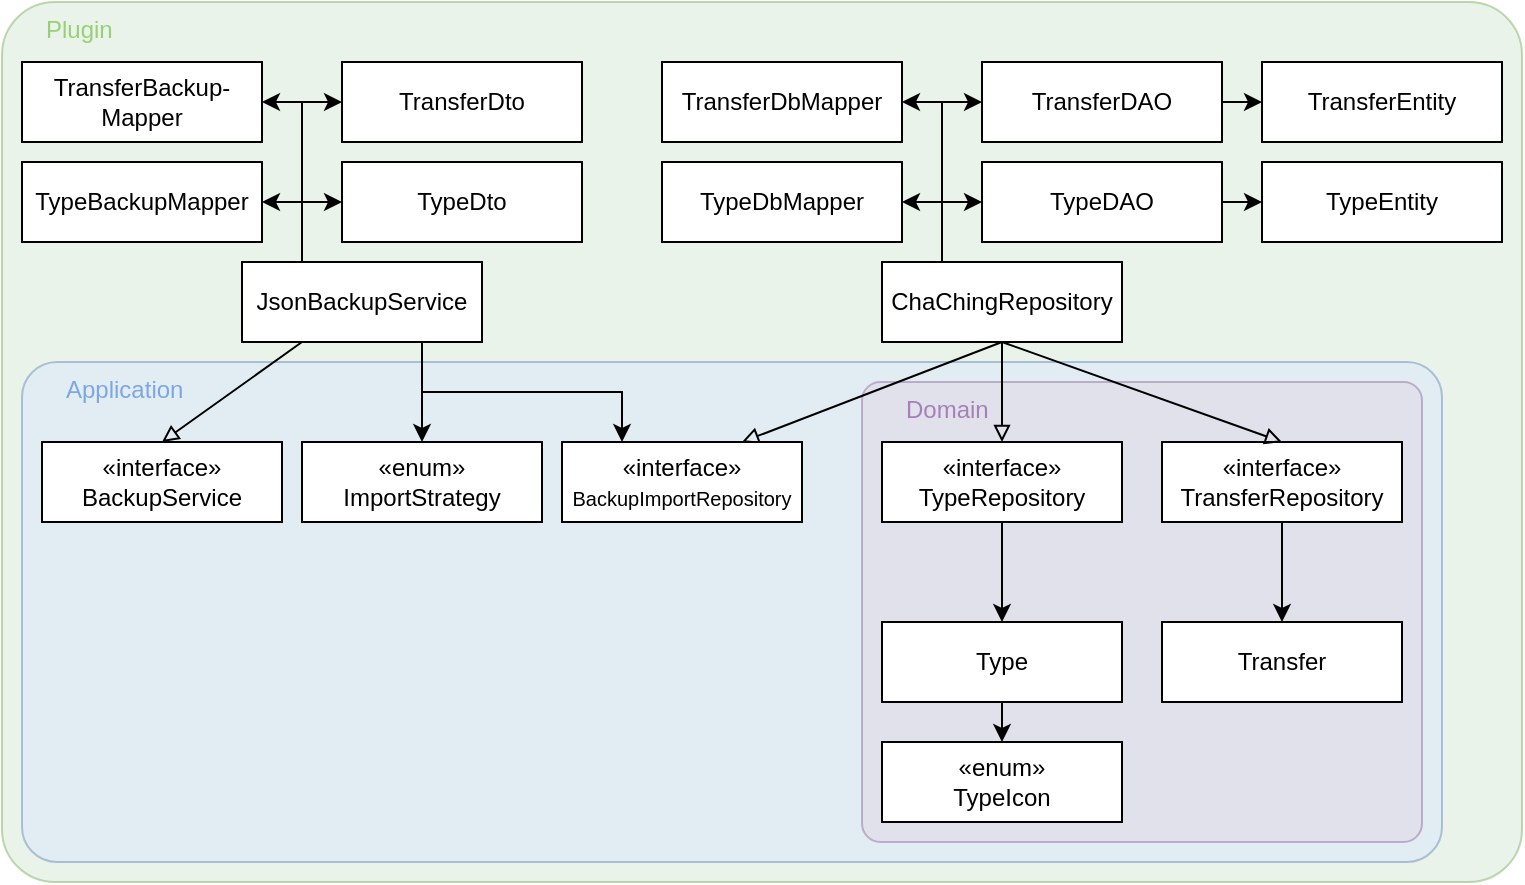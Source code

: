 <mxfile version="27.1.6">
  <diagram name="Page-1" id="M-Ojg86SOPLshwDXzzaj">
    <mxGraphModel dx="828" dy="860" grid="1" gridSize="10" guides="1" tooltips="1" connect="1" arrows="1" fold="1" page="1" pageScale="1" pageWidth="850" pageHeight="1100" math="0" shadow="0">
      <root>
        <mxCell id="0" />
        <mxCell id="1" parent="0" />
        <mxCell id="g30gicR2P6DNS6eSlVAu-12" value="Plugin" style="rounded=1;whiteSpace=wrap;html=1;fillColor=#d5e8d4;strokeColor=#82b366;align=left;verticalAlign=top;horizontal=1;spacingTop=0;spacingLeft=20;fillStyle=auto;opacity=50;arcSize=6;fontColor=#97D077;" parent="1" vertex="1">
          <mxGeometry x="870" y="20" width="760" height="440" as="geometry" />
        </mxCell>
        <mxCell id="g30gicR2P6DNS6eSlVAu-11" value="Application" style="rounded=1;whiteSpace=wrap;html=1;fillColor=#dae8fc;strokeColor=#6c8ebf;align=left;verticalAlign=top;horizontal=1;spacingTop=0;spacingLeft=20;fillStyle=auto;opacity=50;arcSize=7;fontColor=#7EA6E0;" parent="1" vertex="1">
          <mxGeometry x="880" y="200" width="710" height="250" as="geometry" />
        </mxCell>
        <mxCell id="g30gicR2P6DNS6eSlVAu-1" value="&lt;div align=&quot;left&quot;&gt;Domain&lt;/div&gt;" style="rounded=1;whiteSpace=wrap;html=1;fillColor=#e1d5e7;strokeColor=#9673a6;align=left;verticalAlign=top;horizontal=1;spacingTop=0;spacingLeft=20;fillStyle=auto;gradientColor=none;opacity=50;arcSize=4;fontColor=#A680B8;" parent="1" vertex="1">
          <mxGeometry x="1300" y="210" width="280" height="230" as="geometry" />
        </mxCell>
        <mxCell id="g30gicR2P6DNS6eSlVAu-2" value="&lt;div&gt;&lt;font&gt;&lt;span&gt;«enum»&lt;/span&gt;&lt;/font&gt;&lt;/div&gt;&lt;div&gt;&lt;font&gt;&lt;span&gt;TypeIcon&lt;/span&gt;&lt;/font&gt;&lt;/div&gt;" style="rounded=0;whiteSpace=wrap;html=1;fontColor=#000000;fontSize=12;" parent="1" vertex="1">
          <mxGeometry x="1310" y="390" width="120" height="40" as="geometry" />
        </mxCell>
        <mxCell id="g30gicR2P6DNS6eSlVAu-9" style="edgeStyle=orthogonalEdgeStyle;rounded=0;orthogonalLoop=1;jettySize=auto;html=1;exitX=0.5;exitY=1;exitDx=0;exitDy=0;entryX=0.5;entryY=0;entryDx=0;entryDy=0;" parent="1" source="g30gicR2P6DNS6eSlVAu-3" target="g30gicR2P6DNS6eSlVAu-2" edge="1">
          <mxGeometry relative="1" as="geometry" />
        </mxCell>
        <mxCell id="g30gicR2P6DNS6eSlVAu-3" value="Type" style="rounded=0;whiteSpace=wrap;html=1;fontColor=#000000;fontSize=12;" parent="1" vertex="1">
          <mxGeometry x="1310" y="330" width="120" height="40" as="geometry" />
        </mxCell>
        <mxCell id="g30gicR2P6DNS6eSlVAu-4" value="Transfer" style="rounded=0;whiteSpace=wrap;html=1;fontColor=#000000;fontSize=12;" parent="1" vertex="1">
          <mxGeometry x="1450" y="330" width="120" height="40" as="geometry" />
        </mxCell>
        <mxCell id="g30gicR2P6DNS6eSlVAu-7" style="edgeStyle=orthogonalEdgeStyle;rounded=0;orthogonalLoop=1;jettySize=auto;html=1;exitX=0.5;exitY=1;exitDx=0;exitDy=0;entryX=0.5;entryY=0;entryDx=0;entryDy=0;" parent="1" source="g30gicR2P6DNS6eSlVAu-5" target="g30gicR2P6DNS6eSlVAu-3" edge="1">
          <mxGeometry relative="1" as="geometry" />
        </mxCell>
        <mxCell id="g30gicR2P6DNS6eSlVAu-5" value="&lt;div&gt;&lt;font&gt;&lt;span&gt;«interface»&lt;/span&gt;&lt;/font&gt;&lt;/div&gt;&lt;div&gt;&lt;font&gt;&lt;span&gt;TypeRepository&lt;/span&gt;&lt;/font&gt;&lt;/div&gt;" style="rounded=0;whiteSpace=wrap;html=1;fontColor=#000000;fontSize=12;" parent="1" vertex="1">
          <mxGeometry x="1310" y="240" width="120" height="40" as="geometry" />
        </mxCell>
        <mxCell id="g30gicR2P6DNS6eSlVAu-8" style="edgeStyle=orthogonalEdgeStyle;rounded=0;orthogonalLoop=1;jettySize=auto;html=1;exitX=0.5;exitY=1;exitDx=0;exitDy=0;entryX=0.5;entryY=0;entryDx=0;entryDy=0;" parent="1" source="g30gicR2P6DNS6eSlVAu-6" target="g30gicR2P6DNS6eSlVAu-4" edge="1">
          <mxGeometry relative="1" as="geometry" />
        </mxCell>
        <mxCell id="g30gicR2P6DNS6eSlVAu-6" value="&lt;div&gt;&lt;font&gt;&lt;span&gt;«interface»&lt;/span&gt;&lt;/font&gt;&lt;/div&gt;&lt;div&gt;&lt;font&gt;&lt;span&gt;TransferRepository&lt;/span&gt;&lt;/font&gt;&lt;/div&gt;" style="rounded=0;whiteSpace=wrap;html=1;fontColor=#000000;fontSize=12;" parent="1" vertex="1">
          <mxGeometry x="1450" y="240" width="120" height="40" as="geometry" />
        </mxCell>
        <mxCell id="g30gicR2P6DNS6eSlVAu-14" style="rounded=0;orthogonalLoop=1;jettySize=auto;html=1;exitX=0.5;exitY=1;exitDx=0;exitDy=0;entryX=0.5;entryY=0;entryDx=0;entryDy=0;endArrow=block;endFill=0;" parent="1" source="g30gicR2P6DNS6eSlVAu-13" target="g30gicR2P6DNS6eSlVAu-6" edge="1">
          <mxGeometry relative="1" as="geometry" />
        </mxCell>
        <mxCell id="g30gicR2P6DNS6eSlVAu-15" style="rounded=0;orthogonalLoop=1;jettySize=auto;html=1;exitX=0.5;exitY=1;exitDx=0;exitDy=0;entryX=0.5;entryY=0;entryDx=0;entryDy=0;endArrow=block;endFill=0;" parent="1" source="g30gicR2P6DNS6eSlVAu-13" target="g30gicR2P6DNS6eSlVAu-5" edge="1">
          <mxGeometry relative="1" as="geometry" />
        </mxCell>
        <mxCell id="g30gicR2P6DNS6eSlVAu-23" style="edgeStyle=orthogonalEdgeStyle;rounded=0;orthogonalLoop=1;jettySize=auto;html=1;exitX=0.25;exitY=0;exitDx=0;exitDy=0;entryX=0;entryY=0.5;entryDx=0;entryDy=0;" parent="1" source="g30gicR2P6DNS6eSlVAu-13" target="g30gicR2P6DNS6eSlVAu-19" edge="1">
          <mxGeometry relative="1" as="geometry">
            <Array as="points">
              <mxPoint x="1340" y="120" />
            </Array>
          </mxGeometry>
        </mxCell>
        <mxCell id="g30gicR2P6DNS6eSlVAu-24" style="edgeStyle=orthogonalEdgeStyle;rounded=0;orthogonalLoop=1;jettySize=auto;html=1;exitX=0.25;exitY=0;exitDx=0;exitDy=0;entryX=0;entryY=0.5;entryDx=0;entryDy=0;" parent="1" source="g30gicR2P6DNS6eSlVAu-13" target="g30gicR2P6DNS6eSlVAu-18" edge="1">
          <mxGeometry relative="1" as="geometry" />
        </mxCell>
        <mxCell id="g30gicR2P6DNS6eSlVAu-29" style="edgeStyle=orthogonalEdgeStyle;rounded=0;orthogonalLoop=1;jettySize=auto;html=1;exitX=0.25;exitY=0;exitDx=0;exitDy=0;entryX=1;entryY=0.5;entryDx=0;entryDy=0;" parent="1" source="g30gicR2P6DNS6eSlVAu-13" target="g30gicR2P6DNS6eSlVAu-28" edge="1">
          <mxGeometry relative="1" as="geometry">
            <Array as="points">
              <mxPoint x="1340" y="120" />
            </Array>
          </mxGeometry>
        </mxCell>
        <mxCell id="g30gicR2P6DNS6eSlVAu-30" style="edgeStyle=orthogonalEdgeStyle;rounded=0;orthogonalLoop=1;jettySize=auto;html=1;exitX=0.25;exitY=0;exitDx=0;exitDy=0;entryX=1;entryY=0.5;entryDx=0;entryDy=0;" parent="1" source="g30gicR2P6DNS6eSlVAu-13" target="g30gicR2P6DNS6eSlVAu-27" edge="1">
          <mxGeometry relative="1" as="geometry" />
        </mxCell>
        <mxCell id="HEgN47zH6W-jcIsqzY-4-13" style="rounded=0;orthogonalLoop=1;jettySize=auto;html=1;exitX=0.5;exitY=1;exitDx=0;exitDy=0;entryX=0.75;entryY=0;entryDx=0;entryDy=0;endArrow=block;endFill=0;" edge="1" parent="1" source="g30gicR2P6DNS6eSlVAu-13" target="HEgN47zH6W-jcIsqzY-4-12">
          <mxGeometry relative="1" as="geometry" />
        </mxCell>
        <mxCell id="g30gicR2P6DNS6eSlVAu-13" value="ChaChingRepository" style="rounded=0;whiteSpace=wrap;html=1;fontColor=#000000;fontSize=12;" parent="1" vertex="1">
          <mxGeometry x="1310" y="150" width="120" height="40" as="geometry" />
        </mxCell>
        <mxCell id="g30gicR2P6DNS6eSlVAu-16" value="TypeEntity" style="rounded=0;whiteSpace=wrap;html=1;fontColor=#000000;fontSize=12;" parent="1" vertex="1">
          <mxGeometry x="1500" y="100" width="120" height="40" as="geometry" />
        </mxCell>
        <mxCell id="g30gicR2P6DNS6eSlVAu-17" value="TransferEntity" style="rounded=0;whiteSpace=wrap;html=1;fontColor=#000000;fontSize=12;" parent="1" vertex="1">
          <mxGeometry x="1500" y="50" width="120" height="40" as="geometry" />
        </mxCell>
        <mxCell id="g30gicR2P6DNS6eSlVAu-21" style="edgeStyle=orthogonalEdgeStyle;rounded=0;orthogonalLoop=1;jettySize=auto;html=1;exitX=1;exitY=0.5;exitDx=0;exitDy=0;entryX=0;entryY=0.5;entryDx=0;entryDy=0;" parent="1" source="g30gicR2P6DNS6eSlVAu-18" target="g30gicR2P6DNS6eSlVAu-17" edge="1">
          <mxGeometry relative="1" as="geometry" />
        </mxCell>
        <mxCell id="g30gicR2P6DNS6eSlVAu-18" value="TransferDAO" style="rounded=0;whiteSpace=wrap;html=1;fontColor=#000000;fontSize=12;" parent="1" vertex="1">
          <mxGeometry x="1360" y="50" width="120" height="40" as="geometry" />
        </mxCell>
        <mxCell id="g30gicR2P6DNS6eSlVAu-22" style="edgeStyle=orthogonalEdgeStyle;rounded=0;orthogonalLoop=1;jettySize=auto;html=1;exitX=1;exitY=0.5;exitDx=0;exitDy=0;entryX=0;entryY=0.5;entryDx=0;entryDy=0;" parent="1" source="g30gicR2P6DNS6eSlVAu-19" target="g30gicR2P6DNS6eSlVAu-16" edge="1">
          <mxGeometry relative="1" as="geometry" />
        </mxCell>
        <mxCell id="g30gicR2P6DNS6eSlVAu-19" value="TypeDAO" style="rounded=0;whiteSpace=wrap;html=1;fontColor=#000000;fontSize=12;" parent="1" vertex="1">
          <mxGeometry x="1360" y="100" width="120" height="40" as="geometry" />
        </mxCell>
        <mxCell id="g30gicR2P6DNS6eSlVAu-27" value="TransferDbMapper" style="rounded=0;whiteSpace=wrap;html=1;fontColor=#000000;fontSize=12;" parent="1" vertex="1">
          <mxGeometry x="1200" y="50" width="120" height="40" as="geometry" />
        </mxCell>
        <mxCell id="g30gicR2P6DNS6eSlVAu-28" value="TypeDbMapper" style="rounded=0;whiteSpace=wrap;html=1;fontColor=#000000;fontSize=12;" parent="1" vertex="1">
          <mxGeometry x="1200" y="100" width="120" height="40" as="geometry" />
        </mxCell>
        <mxCell id="HEgN47zH6W-jcIsqzY-4-1" value="TypeDto" style="rounded=0;whiteSpace=wrap;html=1;fontColor=#000000;fontSize=12;" vertex="1" parent="1">
          <mxGeometry x="1040" y="100" width="120" height="40" as="geometry" />
        </mxCell>
        <mxCell id="HEgN47zH6W-jcIsqzY-4-3" value="TransferDto" style="rounded=0;whiteSpace=wrap;html=1;fontColor=#000000;fontSize=12;" vertex="1" parent="1">
          <mxGeometry x="1040" y="50" width="120" height="40" as="geometry" />
        </mxCell>
        <mxCell id="HEgN47zH6W-jcIsqzY-4-4" value="TypeBackupMapper" style="rounded=0;whiteSpace=wrap;html=1;fontColor=#000000;fontSize=12;" vertex="1" parent="1">
          <mxGeometry x="880" y="100" width="120" height="40" as="geometry" />
        </mxCell>
        <mxCell id="HEgN47zH6W-jcIsqzY-4-5" value="&lt;div&gt;TransferBackup-&lt;/div&gt;&lt;div&gt;Mapper&lt;/div&gt;" style="rounded=0;whiteSpace=wrap;html=1;fontColor=#000000;fontSize=12;" vertex="1" parent="1">
          <mxGeometry x="880" y="50" width="120" height="40" as="geometry" />
        </mxCell>
        <mxCell id="HEgN47zH6W-jcIsqzY-4-7" style="edgeStyle=orthogonalEdgeStyle;rounded=0;orthogonalLoop=1;jettySize=auto;html=1;exitX=0.25;exitY=0;exitDx=0;exitDy=0;entryX=0;entryY=0.5;entryDx=0;entryDy=0;" edge="1" parent="1" source="HEgN47zH6W-jcIsqzY-4-6" target="HEgN47zH6W-jcIsqzY-4-1">
          <mxGeometry relative="1" as="geometry">
            <Array as="points">
              <mxPoint x="1020" y="120" />
            </Array>
          </mxGeometry>
        </mxCell>
        <mxCell id="HEgN47zH6W-jcIsqzY-4-8" style="edgeStyle=orthogonalEdgeStyle;rounded=0;orthogonalLoop=1;jettySize=auto;html=1;exitX=0.25;exitY=0;exitDx=0;exitDy=0;entryX=0;entryY=0.5;entryDx=0;entryDy=0;" edge="1" parent="1" source="HEgN47zH6W-jcIsqzY-4-6" target="HEgN47zH6W-jcIsqzY-4-3">
          <mxGeometry relative="1" as="geometry" />
        </mxCell>
        <mxCell id="HEgN47zH6W-jcIsqzY-4-9" style="edgeStyle=orthogonalEdgeStyle;rounded=0;orthogonalLoop=1;jettySize=auto;html=1;exitX=0.25;exitY=0;exitDx=0;exitDy=0;entryX=1;entryY=0.5;entryDx=0;entryDy=0;" edge="1" parent="1" source="HEgN47zH6W-jcIsqzY-4-6" target="HEgN47zH6W-jcIsqzY-4-4">
          <mxGeometry relative="1" as="geometry">
            <Array as="points">
              <mxPoint x="1020" y="120" />
            </Array>
          </mxGeometry>
        </mxCell>
        <mxCell id="HEgN47zH6W-jcIsqzY-4-10" style="edgeStyle=orthogonalEdgeStyle;rounded=0;orthogonalLoop=1;jettySize=auto;html=1;exitX=0.25;exitY=0;exitDx=0;exitDy=0;entryX=1;entryY=0.5;entryDx=0;entryDy=0;" edge="1" parent="1" source="HEgN47zH6W-jcIsqzY-4-6" target="HEgN47zH6W-jcIsqzY-4-5">
          <mxGeometry relative="1" as="geometry" />
        </mxCell>
        <mxCell id="HEgN47zH6W-jcIsqzY-4-16" style="rounded=0;orthogonalLoop=1;jettySize=auto;html=1;exitX=0.25;exitY=1;exitDx=0;exitDy=0;entryX=0.5;entryY=0;entryDx=0;entryDy=0;endArrow=block;endFill=0;" edge="1" parent="1" source="HEgN47zH6W-jcIsqzY-4-6" target="HEgN47zH6W-jcIsqzY-4-14">
          <mxGeometry relative="1" as="geometry" />
        </mxCell>
        <mxCell id="HEgN47zH6W-jcIsqzY-4-19" style="edgeStyle=orthogonalEdgeStyle;rounded=0;orthogonalLoop=1;jettySize=auto;html=1;exitX=0.75;exitY=1;exitDx=0;exitDy=0;entryX=0.5;entryY=0;entryDx=0;entryDy=0;" edge="1" parent="1" source="HEgN47zH6W-jcIsqzY-4-6" target="HEgN47zH6W-jcIsqzY-4-15">
          <mxGeometry relative="1" as="geometry" />
        </mxCell>
        <mxCell id="HEgN47zH6W-jcIsqzY-4-20" style="edgeStyle=orthogonalEdgeStyle;rounded=0;orthogonalLoop=1;jettySize=auto;html=1;exitX=0.75;exitY=1;exitDx=0;exitDy=0;entryX=0.25;entryY=0;entryDx=0;entryDy=0;" edge="1" parent="1" source="HEgN47zH6W-jcIsqzY-4-6" target="HEgN47zH6W-jcIsqzY-4-12">
          <mxGeometry relative="1" as="geometry" />
        </mxCell>
        <mxCell id="HEgN47zH6W-jcIsqzY-4-6" value="JsonBackupService" style="rounded=0;whiteSpace=wrap;html=1;fontColor=#000000;fontSize=12;" vertex="1" parent="1">
          <mxGeometry x="990" y="150" width="120" height="40" as="geometry" />
        </mxCell>
        <mxCell id="HEgN47zH6W-jcIsqzY-4-12" value="&lt;div&gt;&lt;font&gt;&lt;span&gt;«interface»&lt;/span&gt;&lt;/font&gt;&lt;/div&gt;&lt;div&gt;&lt;font style=&quot;font-size: 10px;&quot;&gt;&lt;span&gt;BackupImportRepository&lt;/span&gt;&lt;/font&gt;&lt;/div&gt;" style="rounded=0;whiteSpace=wrap;html=1;fontColor=#000000;fontSize=12;" vertex="1" parent="1">
          <mxGeometry x="1150" y="240" width="120" height="40" as="geometry" />
        </mxCell>
        <mxCell id="HEgN47zH6W-jcIsqzY-4-14" value="&lt;div&gt;&lt;font&gt;&lt;span&gt;«interface»&lt;/span&gt;&lt;/font&gt;&lt;/div&gt;&lt;div&gt;&lt;font&gt;&lt;span&gt;BackupService&lt;/span&gt;&lt;/font&gt;&lt;/div&gt;" style="rounded=0;whiteSpace=wrap;html=1;fontColor=#000000;fontSize=12;" vertex="1" parent="1">
          <mxGeometry x="890" y="240" width="120" height="40" as="geometry" />
        </mxCell>
        <mxCell id="HEgN47zH6W-jcIsqzY-4-15" value="&lt;div&gt;&lt;font&gt;&lt;span&gt;«enum»&lt;/span&gt;&lt;/font&gt;&lt;/div&gt;ImportStrategy" style="rounded=0;whiteSpace=wrap;html=1;fontColor=#000000;fontSize=12;" vertex="1" parent="1">
          <mxGeometry x="1020" y="240" width="120" height="40" as="geometry" />
        </mxCell>
      </root>
    </mxGraphModel>
  </diagram>
</mxfile>
